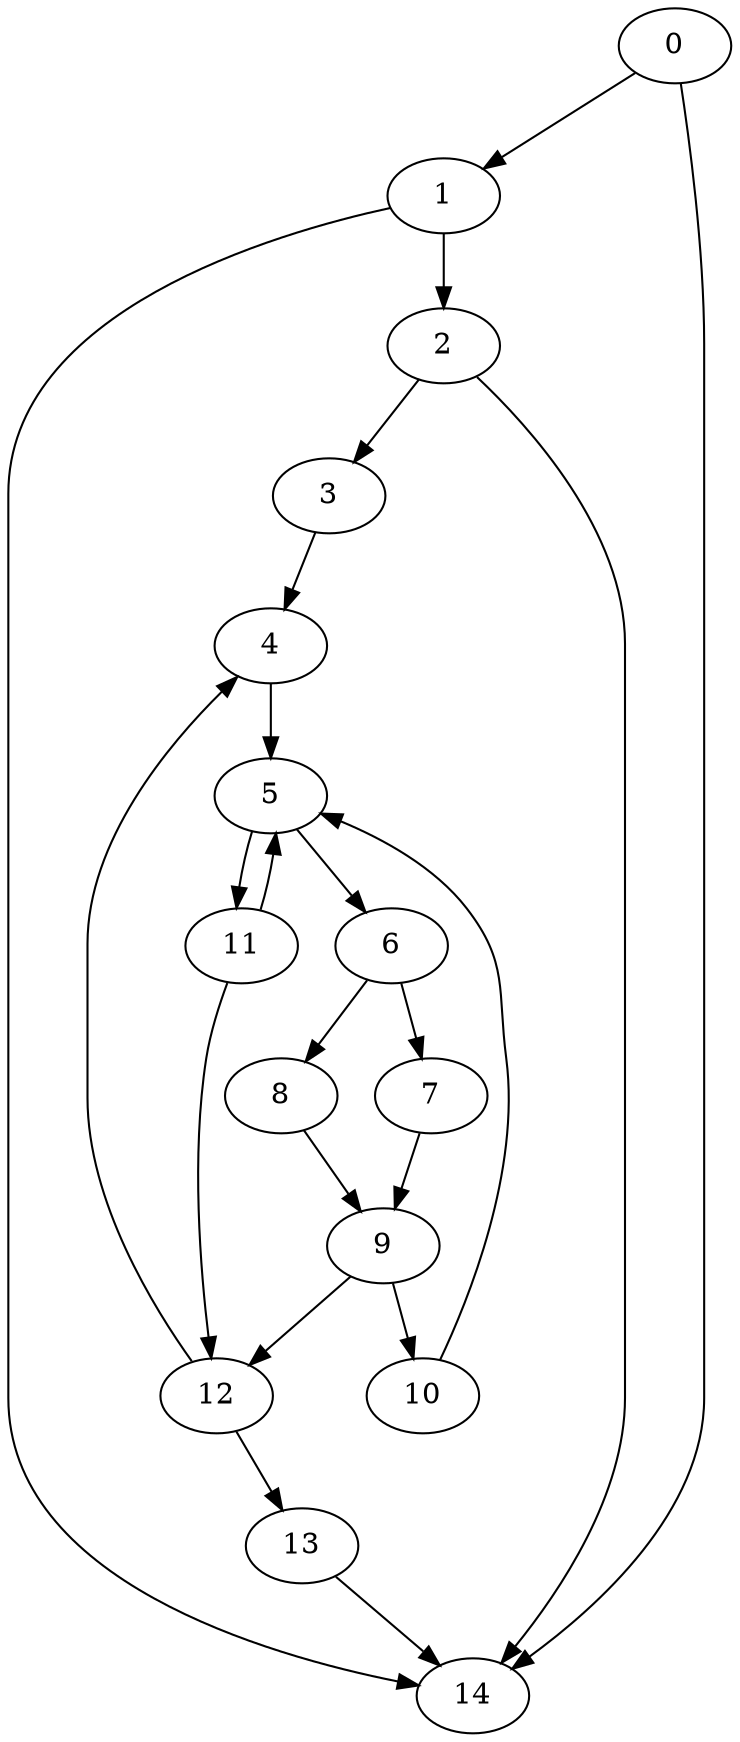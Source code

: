 digraph {
	0
	1
	2
	3
	4
	5
	6
	7
	8
	9
	10
	11
	12
	13
	14
	2 -> 3
	7 -> 9
	8 -> 9
	9 -> 12
	11 -> 12
	0 -> 14
	1 -> 14
	2 -> 14
	13 -> 14
	6 -> 7
	9 -> 10
	5 -> 11
	0 -> 1
	1 -> 2
	5 -> 6
	3 -> 4
	12 -> 4
	4 -> 5
	10 -> 5
	11 -> 5
	6 -> 8
	12 -> 13
}
